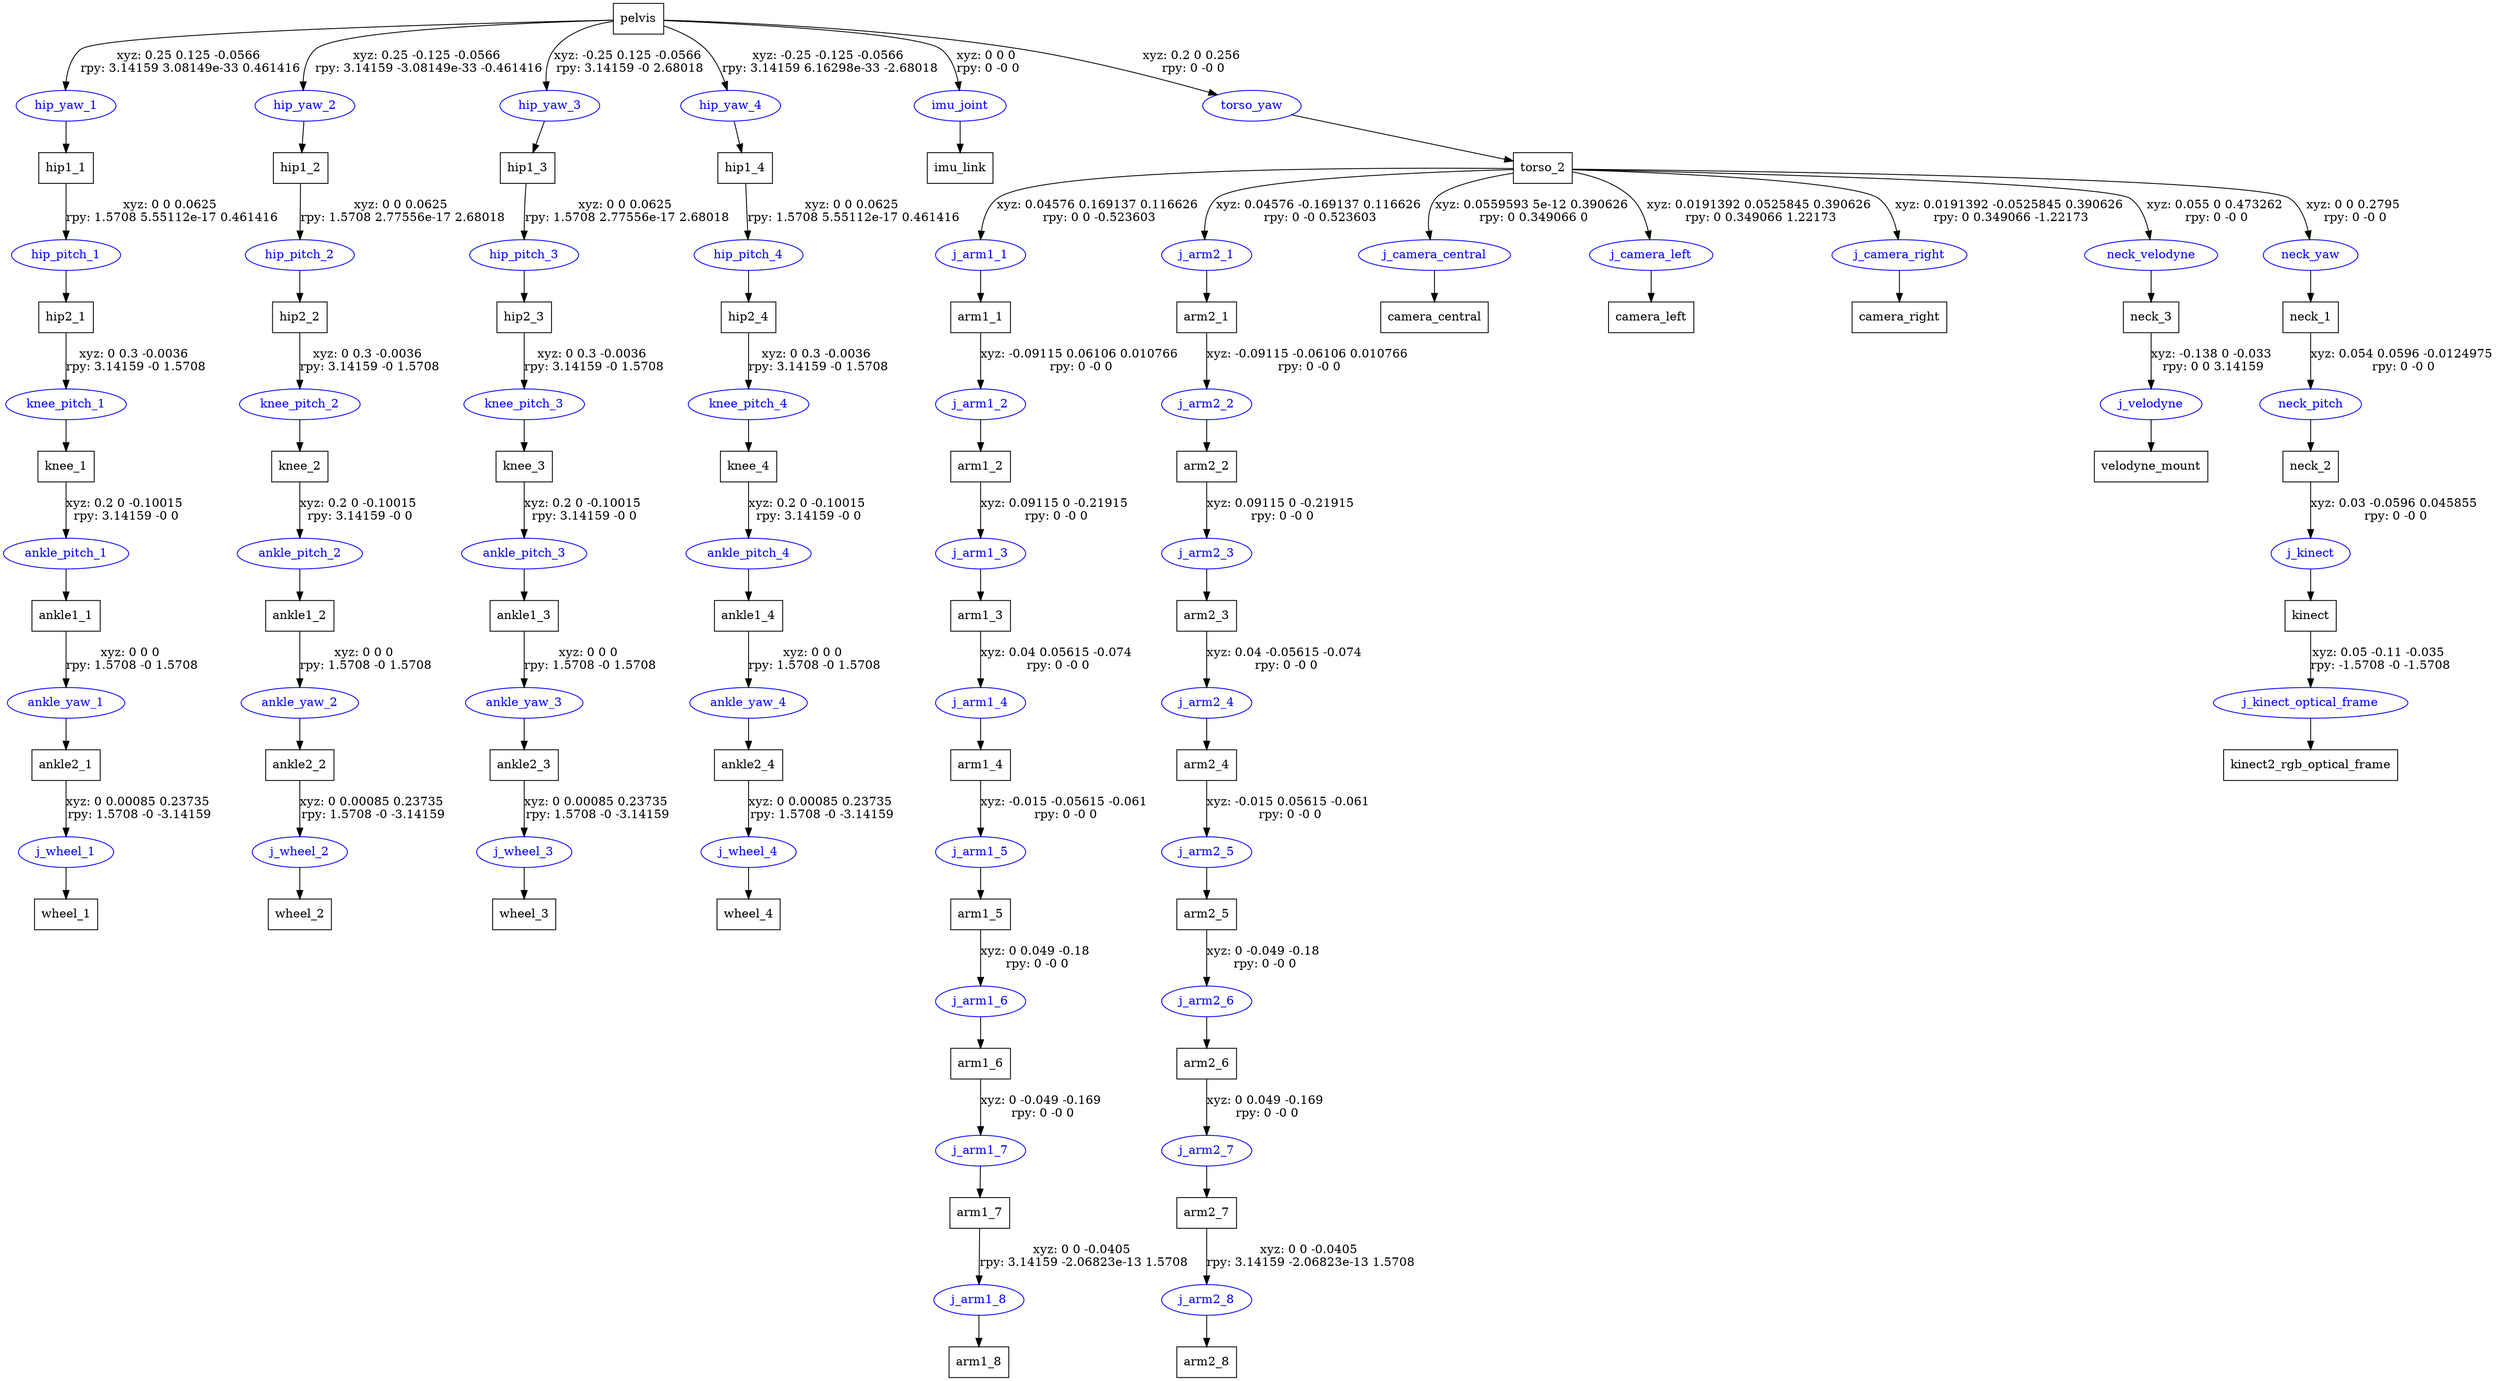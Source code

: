 digraph G {
node [shape=box];
"pelvis" [label="pelvis"];
"hip1_1" [label="hip1_1"];
"hip2_1" [label="hip2_1"];
"knee_1" [label="knee_1"];
"ankle1_1" [label="ankle1_1"];
"ankle2_1" [label="ankle2_1"];
"wheel_1" [label="wheel_1"];
"hip1_2" [label="hip1_2"];
"hip2_2" [label="hip2_2"];
"knee_2" [label="knee_2"];
"ankle1_2" [label="ankle1_2"];
"ankle2_2" [label="ankle2_2"];
"wheel_2" [label="wheel_2"];
"hip1_3" [label="hip1_3"];
"hip2_3" [label="hip2_3"];
"knee_3" [label="knee_3"];
"ankle1_3" [label="ankle1_3"];
"ankle2_3" [label="ankle2_3"];
"wheel_3" [label="wheel_3"];
"hip1_4" [label="hip1_4"];
"hip2_4" [label="hip2_4"];
"knee_4" [label="knee_4"];
"ankle1_4" [label="ankle1_4"];
"ankle2_4" [label="ankle2_4"];
"wheel_4" [label="wheel_4"];
"imu_link" [label="imu_link"];
"torso_2" [label="torso_2"];
"arm1_1" [label="arm1_1"];
"arm1_2" [label="arm1_2"];
"arm1_3" [label="arm1_3"];
"arm1_4" [label="arm1_4"];
"arm1_5" [label="arm1_5"];
"arm1_6" [label="arm1_6"];
"arm1_7" [label="arm1_7"];
"arm1_8" [label="arm1_8"];
"arm2_1" [label="arm2_1"];
"arm2_2" [label="arm2_2"];
"arm2_3" [label="arm2_3"];
"arm2_4" [label="arm2_4"];
"arm2_5" [label="arm2_5"];
"arm2_6" [label="arm2_6"];
"arm2_7" [label="arm2_7"];
"arm2_8" [label="arm2_8"];
"camera_central" [label="camera_central"];
"camera_left" [label="camera_left"];
"camera_right" [label="camera_right"];
"neck_3" [label="neck_3"];
"velodyne_mount" [label="velodyne_mount"];
"neck_1" [label="neck_1"];
"neck_2" [label="neck_2"];
"kinect" [label="kinect"];
"kinect2_rgb_optical_frame" [label="kinect2_rgb_optical_frame"];
node [shape=ellipse, color=blue, fontcolor=blue];
"pelvis" -> "hip_yaw_1" [label="xyz: 0.25 0.125 -0.0566 \nrpy: 3.14159 3.08149e-33 0.461416"]
"hip_yaw_1" -> "hip1_1"
"hip1_1" -> "hip_pitch_1" [label="xyz: 0 0 0.0625 \nrpy: 1.5708 5.55112e-17 0.461416"]
"hip_pitch_1" -> "hip2_1"
"hip2_1" -> "knee_pitch_1" [label="xyz: 0 0.3 -0.0036 \nrpy: 3.14159 -0 1.5708"]
"knee_pitch_1" -> "knee_1"
"knee_1" -> "ankle_pitch_1" [label="xyz: 0.2 0 -0.10015 \nrpy: 3.14159 -0 0"]
"ankle_pitch_1" -> "ankle1_1"
"ankle1_1" -> "ankle_yaw_1" [label="xyz: 0 0 0 \nrpy: 1.5708 -0 1.5708"]
"ankle_yaw_1" -> "ankle2_1"
"ankle2_1" -> "j_wheel_1" [label="xyz: 0 0.00085 0.23735 \nrpy: 1.5708 -0 -3.14159"]
"j_wheel_1" -> "wheel_1"
"pelvis" -> "hip_yaw_2" [label="xyz: 0.25 -0.125 -0.0566 \nrpy: 3.14159 -3.08149e-33 -0.461416"]
"hip_yaw_2" -> "hip1_2"
"hip1_2" -> "hip_pitch_2" [label="xyz: 0 0 0.0625 \nrpy: 1.5708 2.77556e-17 2.68018"]
"hip_pitch_2" -> "hip2_2"
"hip2_2" -> "knee_pitch_2" [label="xyz: 0 0.3 -0.0036 \nrpy: 3.14159 -0 1.5708"]
"knee_pitch_2" -> "knee_2"
"knee_2" -> "ankle_pitch_2" [label="xyz: 0.2 0 -0.10015 \nrpy: 3.14159 -0 0"]
"ankle_pitch_2" -> "ankle1_2"
"ankle1_2" -> "ankle_yaw_2" [label="xyz: 0 0 0 \nrpy: 1.5708 -0 1.5708"]
"ankle_yaw_2" -> "ankle2_2"
"ankle2_2" -> "j_wheel_2" [label="xyz: 0 0.00085 0.23735 \nrpy: 1.5708 -0 -3.14159"]
"j_wheel_2" -> "wheel_2"
"pelvis" -> "hip_yaw_3" [label="xyz: -0.25 0.125 -0.0566 \nrpy: 3.14159 -0 2.68018"]
"hip_yaw_3" -> "hip1_3"
"hip1_3" -> "hip_pitch_3" [label="xyz: 0 0 0.0625 \nrpy: 1.5708 2.77556e-17 2.68018"]
"hip_pitch_3" -> "hip2_3"
"hip2_3" -> "knee_pitch_3" [label="xyz: 0 0.3 -0.0036 \nrpy: 3.14159 -0 1.5708"]
"knee_pitch_3" -> "knee_3"
"knee_3" -> "ankle_pitch_3" [label="xyz: 0.2 0 -0.10015 \nrpy: 3.14159 -0 0"]
"ankle_pitch_3" -> "ankle1_3"
"ankle1_3" -> "ankle_yaw_3" [label="xyz: 0 0 0 \nrpy: 1.5708 -0 1.5708"]
"ankle_yaw_3" -> "ankle2_3"
"ankle2_3" -> "j_wheel_3" [label="xyz: 0 0.00085 0.23735 \nrpy: 1.5708 -0 -3.14159"]
"j_wheel_3" -> "wheel_3"
"pelvis" -> "hip_yaw_4" [label="xyz: -0.25 -0.125 -0.0566 \nrpy: 3.14159 6.16298e-33 -2.68018"]
"hip_yaw_4" -> "hip1_4"
"hip1_4" -> "hip_pitch_4" [label="xyz: 0 0 0.0625 \nrpy: 1.5708 5.55112e-17 0.461416"]
"hip_pitch_4" -> "hip2_4"
"hip2_4" -> "knee_pitch_4" [label="xyz: 0 0.3 -0.0036 \nrpy: 3.14159 -0 1.5708"]
"knee_pitch_4" -> "knee_4"
"knee_4" -> "ankle_pitch_4" [label="xyz: 0.2 0 -0.10015 \nrpy: 3.14159 -0 0"]
"ankle_pitch_4" -> "ankle1_4"
"ankle1_4" -> "ankle_yaw_4" [label="xyz: 0 0 0 \nrpy: 1.5708 -0 1.5708"]
"ankle_yaw_4" -> "ankle2_4"
"ankle2_4" -> "j_wheel_4" [label="xyz: 0 0.00085 0.23735 \nrpy: 1.5708 -0 -3.14159"]
"j_wheel_4" -> "wheel_4"
"pelvis" -> "imu_joint" [label="xyz: 0 0 0 \nrpy: 0 -0 0"]
"imu_joint" -> "imu_link"
"pelvis" -> "torso_yaw" [label="xyz: 0.2 0 0.256 \nrpy: 0 -0 0"]
"torso_yaw" -> "torso_2"
"torso_2" -> "j_arm1_1" [label="xyz: 0.04576 0.169137 0.116626 \nrpy: 0 0 -0.523603"]
"j_arm1_1" -> "arm1_1"
"arm1_1" -> "j_arm1_2" [label="xyz: -0.09115 0.06106 0.010766 \nrpy: 0 -0 0"]
"j_arm1_2" -> "arm1_2"
"arm1_2" -> "j_arm1_3" [label="xyz: 0.09115 0 -0.21915 \nrpy: 0 -0 0"]
"j_arm1_3" -> "arm1_3"
"arm1_3" -> "j_arm1_4" [label="xyz: 0.04 0.05615 -0.074 \nrpy: 0 -0 0"]
"j_arm1_4" -> "arm1_4"
"arm1_4" -> "j_arm1_5" [label="xyz: -0.015 -0.05615 -0.061 \nrpy: 0 -0 0"]
"j_arm1_5" -> "arm1_5"
"arm1_5" -> "j_arm1_6" [label="xyz: 0 0.049 -0.18 \nrpy: 0 -0 0"]
"j_arm1_6" -> "arm1_6"
"arm1_6" -> "j_arm1_7" [label="xyz: 0 -0.049 -0.169 \nrpy: 0 -0 0"]
"j_arm1_7" -> "arm1_7"
"arm1_7" -> "j_arm1_8" [label="xyz: 0 0 -0.0405 \nrpy: 3.14159 -2.06823e-13 1.5708"]
"j_arm1_8" -> "arm1_8"
"torso_2" -> "j_arm2_1" [label="xyz: 0.04576 -0.169137 0.116626 \nrpy: 0 -0 0.523603"]
"j_arm2_1" -> "arm2_1"
"arm2_1" -> "j_arm2_2" [label="xyz: -0.09115 -0.06106 0.010766 \nrpy: 0 -0 0"]
"j_arm2_2" -> "arm2_2"
"arm2_2" -> "j_arm2_3" [label="xyz: 0.09115 0 -0.21915 \nrpy: 0 -0 0"]
"j_arm2_3" -> "arm2_3"
"arm2_3" -> "j_arm2_4" [label="xyz: 0.04 -0.05615 -0.074 \nrpy: 0 -0 0"]
"j_arm2_4" -> "arm2_4"
"arm2_4" -> "j_arm2_5" [label="xyz: -0.015 0.05615 -0.061 \nrpy: 0 -0 0"]
"j_arm2_5" -> "arm2_5"
"arm2_5" -> "j_arm2_6" [label="xyz: 0 -0.049 -0.18 \nrpy: 0 -0 0"]
"j_arm2_6" -> "arm2_6"
"arm2_6" -> "j_arm2_7" [label="xyz: 0 0.049 -0.169 \nrpy: 0 -0 0"]
"j_arm2_7" -> "arm2_7"
"arm2_7" -> "j_arm2_8" [label="xyz: 0 0 -0.0405 \nrpy: 3.14159 -2.06823e-13 1.5708"]
"j_arm2_8" -> "arm2_8"
"torso_2" -> "j_camera_central" [label="xyz: 0.0559593 5e-12 0.390626 \nrpy: 0 0.349066 0"]
"j_camera_central" -> "camera_central"
"torso_2" -> "j_camera_left" [label="xyz: 0.0191392 0.0525845 0.390626 \nrpy: 0 0.349066 1.22173"]
"j_camera_left" -> "camera_left"
"torso_2" -> "j_camera_right" [label="xyz: 0.0191392 -0.0525845 0.390626 \nrpy: 0 0.349066 -1.22173"]
"j_camera_right" -> "camera_right"
"torso_2" -> "neck_velodyne" [label="xyz: 0.055 0 0.473262 \nrpy: 0 -0 0"]
"neck_velodyne" -> "neck_3"
"neck_3" -> "j_velodyne" [label="xyz: -0.138 0 -0.033 \nrpy: 0 0 3.14159"]
"j_velodyne" -> "velodyne_mount"
"torso_2" -> "neck_yaw" [label="xyz: 0 0 0.2795 \nrpy: 0 -0 0"]
"neck_yaw" -> "neck_1"
"neck_1" -> "neck_pitch" [label="xyz: 0.054 0.0596 -0.0124975 \nrpy: 0 -0 0"]
"neck_pitch" -> "neck_2"
"neck_2" -> "j_kinect" [label="xyz: 0.03 -0.0596 0.045855 \nrpy: 0 -0 0"]
"j_kinect" -> "kinect"
"kinect" -> "j_kinect_optical_frame" [label="xyz: 0.05 -0.11 -0.035 \nrpy: -1.5708 -0 -1.5708"]
"j_kinect_optical_frame" -> "kinect2_rgb_optical_frame"
}

